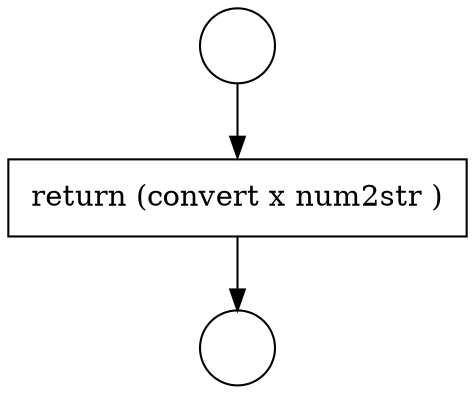 digraph {
  node21748 [shape=circle label=" " color="black" fillcolor="white" style=filled]
  node21750 [shape=none, margin=0, label=<<font color="black">
    <table border="0" cellborder="1" cellspacing="0" cellpadding="10">
      <tr><td align="left">return (convert x num2str )</td></tr>
    </table>
  </font>> color="black" fillcolor="white" style=filled]
  node21749 [shape=circle label=" " color="black" fillcolor="white" style=filled]
  node21748 -> node21750 [ color="black"]
  node21750 -> node21749 [ color="black"]
}
